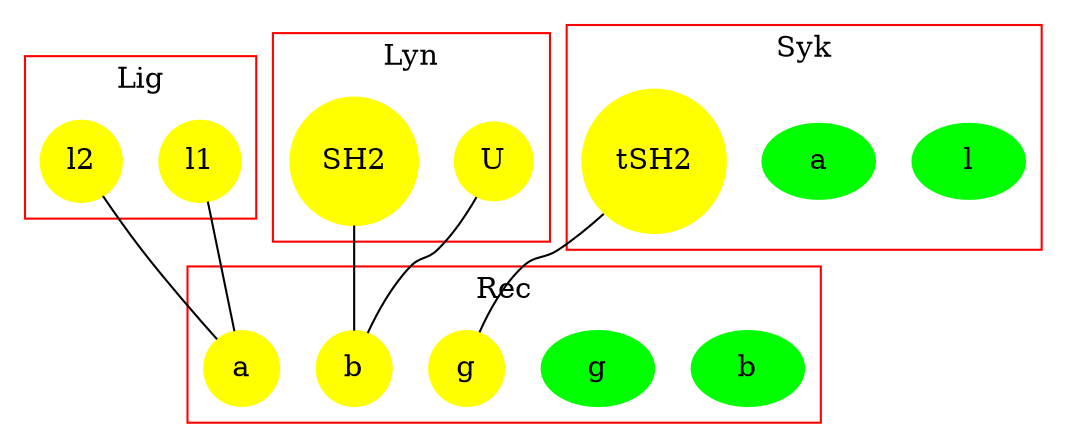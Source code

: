 #This file has been computed by KaSa: a Static Analyzer for Kappa (Kappa Static Analyzer (DomainBased-3081-g54528e7))
#Download sources/binaries at https://github.com/Kappa-Dev/KaSim
#
#Analysis launched at 2017/05/20 21:22:01 (GMT+2) on quyen
#Command line is: KaSa fceri_ji_red.ka --print-efficiency --no-do-all --compute-symmetries
#
#This file contains the description of the contact map in dot.
#Please use graphviz (http://www.graphviz.org) or OmniGraffle to export it to a PDF
#
graph G{ 
subgraph cluster0 {
   0.0 [style = filled label = "l1" shape =circle color = yellow size = "5"]
   0.1 [style = filled label = "l2" shape =circle color = yellow size = "5"]
label =  "Lig";  shape = rectangle; color = red
} ; 
subgraph cluster1 {
   1.0 [style = filled label = "U" shape =circle color = yellow size = "5"]
   1.1 [style = filled label = "SH2" shape =circle color = yellow size = "5"]
label =  "Lyn";  shape = rectangle; color = red
} ; 
subgraph cluster2 {
   2.0 [style = filled label = "l" shape =ellipse color = green size = "5"]
   2.1 [style = filled label = "a" shape =ellipse color = green size = "5"]
   2.2 [style = filled label = "tSH2" shape =circle color = yellow size = "5"]
label =  "Syk";  shape = rectangle; color = red
} ; 
subgraph cluster3 {
   3.0 [style = filled label = "b" shape =ellipse color = green size = "5"]
   3.1 [style = filled label = "g" shape =ellipse color = green size = "5"]
   3.2 [style = filled label = "a" shape =circle color = yellow size = "5"]
   3.3 [style = filled label = "b" shape =circle color = yellow size = "5"]
   3.4 [style = filled label = "g" shape =circle color = yellow size = "5"]
label =  "Rec";  shape = rectangle; color = red
} ; 
0.0 -- 3.2
0.1 -- 3.2
1.0 -- 3.3
1.1 -- 3.3
2.2 -- 3.4
}

